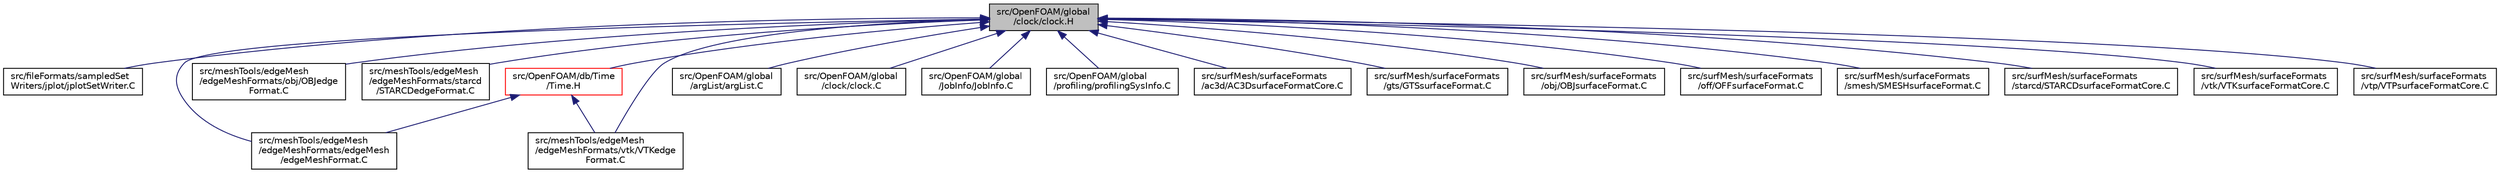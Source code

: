 digraph "src/OpenFOAM/global/clock/clock.H"
{
  bgcolor="transparent";
  edge [fontname="Helvetica",fontsize="10",labelfontname="Helvetica",labelfontsize="10"];
  node [fontname="Helvetica",fontsize="10",shape=record];
  Node1 [label="src/OpenFOAM/global\l/clock/clock.H",height=0.2,width=0.4,color="black", fillcolor="grey75", style="filled" fontcolor="black"];
  Node1 -> Node2 [dir="back",color="midnightblue",fontsize="10",style="solid",fontname="Helvetica"];
  Node2 [label="src/fileFormats/sampledSet\lWriters/jplot/jplotSetWriter.C",height=0.2,width=0.4,color="black",URL="$jplotSetWriter_8C.html"];
  Node1 -> Node3 [dir="back",color="midnightblue",fontsize="10",style="solid",fontname="Helvetica"];
  Node3 [label="src/meshTools/edgeMesh\l/edgeMeshFormats/edgeMesh\l/edgeMeshFormat.C",height=0.2,width=0.4,color="black",URL="$edgeMeshFormat_8C.html"];
  Node1 -> Node4 [dir="back",color="midnightblue",fontsize="10",style="solid",fontname="Helvetica"];
  Node4 [label="src/meshTools/edgeMesh\l/edgeMeshFormats/obj/OBJedge\lFormat.C",height=0.2,width=0.4,color="black",URL="$OBJedgeFormat_8C.html"];
  Node1 -> Node5 [dir="back",color="midnightblue",fontsize="10",style="solid",fontname="Helvetica"];
  Node5 [label="src/meshTools/edgeMesh\l/edgeMeshFormats/starcd\l/STARCDedgeFormat.C",height=0.2,width=0.4,color="black",URL="$STARCDedgeFormat_8C.html"];
  Node1 -> Node6 [dir="back",color="midnightblue",fontsize="10",style="solid",fontname="Helvetica"];
  Node6 [label="src/meshTools/edgeMesh\l/edgeMeshFormats/vtk/VTKedge\lFormat.C",height=0.2,width=0.4,color="black",URL="$VTKedgeFormat_8C.html"];
  Node1 -> Node7 [dir="back",color="midnightblue",fontsize="10",style="solid",fontname="Helvetica"];
  Node7 [label="src/OpenFOAM/db/Time\l/Time.H",height=0.2,width=0.4,color="red",URL="$Time_8H.html"];
  Node7 -> Node3 [dir="back",color="midnightblue",fontsize="10",style="solid",fontname="Helvetica"];
  Node7 -> Node6 [dir="back",color="midnightblue",fontsize="10",style="solid",fontname="Helvetica"];
  Node1 -> Node8 [dir="back",color="midnightblue",fontsize="10",style="solid",fontname="Helvetica"];
  Node8 [label="src/OpenFOAM/global\l/argList/argList.C",height=0.2,width=0.4,color="black",URL="$argList_8C.html"];
  Node1 -> Node9 [dir="back",color="midnightblue",fontsize="10",style="solid",fontname="Helvetica"];
  Node9 [label="src/OpenFOAM/global\l/clock/clock.C",height=0.2,width=0.4,color="black",URL="$clock_8C.html"];
  Node1 -> Node10 [dir="back",color="midnightblue",fontsize="10",style="solid",fontname="Helvetica"];
  Node10 [label="src/OpenFOAM/global\l/JobInfo/JobInfo.C",height=0.2,width=0.4,color="black",URL="$JobInfo_8C.html"];
  Node1 -> Node11 [dir="back",color="midnightblue",fontsize="10",style="solid",fontname="Helvetica"];
  Node11 [label="src/OpenFOAM/global\l/profiling/profilingSysInfo.C",height=0.2,width=0.4,color="black",URL="$profilingSysInfo_8C.html"];
  Node1 -> Node12 [dir="back",color="midnightblue",fontsize="10",style="solid",fontname="Helvetica"];
  Node12 [label="src/surfMesh/surfaceFormats\l/ac3d/AC3DsurfaceFormatCore.C",height=0.2,width=0.4,color="black",URL="$AC3DsurfaceFormatCore_8C.html"];
  Node1 -> Node13 [dir="back",color="midnightblue",fontsize="10",style="solid",fontname="Helvetica"];
  Node13 [label="src/surfMesh/surfaceFormats\l/gts/GTSsurfaceFormat.C",height=0.2,width=0.4,color="black",URL="$GTSsurfaceFormat_8C.html"];
  Node1 -> Node14 [dir="back",color="midnightblue",fontsize="10",style="solid",fontname="Helvetica"];
  Node14 [label="src/surfMesh/surfaceFormats\l/obj/OBJsurfaceFormat.C",height=0.2,width=0.4,color="black",URL="$OBJsurfaceFormat_8C.html"];
  Node1 -> Node15 [dir="back",color="midnightblue",fontsize="10",style="solid",fontname="Helvetica"];
  Node15 [label="src/surfMesh/surfaceFormats\l/off/OFFsurfaceFormat.C",height=0.2,width=0.4,color="black",URL="$OFFsurfaceFormat_8C.html"];
  Node1 -> Node16 [dir="back",color="midnightblue",fontsize="10",style="solid",fontname="Helvetica"];
  Node16 [label="src/surfMesh/surfaceFormats\l/smesh/SMESHsurfaceFormat.C",height=0.2,width=0.4,color="black",URL="$SMESHsurfaceFormat_8C.html"];
  Node1 -> Node17 [dir="back",color="midnightblue",fontsize="10",style="solid",fontname="Helvetica"];
  Node17 [label="src/surfMesh/surfaceFormats\l/starcd/STARCDsurfaceFormatCore.C",height=0.2,width=0.4,color="black",URL="$STARCDsurfaceFormatCore_8C.html"];
  Node1 -> Node18 [dir="back",color="midnightblue",fontsize="10",style="solid",fontname="Helvetica"];
  Node18 [label="src/surfMesh/surfaceFormats\l/vtk/VTKsurfaceFormatCore.C",height=0.2,width=0.4,color="black",URL="$VTKsurfaceFormatCore_8C.html"];
  Node1 -> Node19 [dir="back",color="midnightblue",fontsize="10",style="solid",fontname="Helvetica"];
  Node19 [label="src/surfMesh/surfaceFormats\l/vtp/VTPsurfaceFormatCore.C",height=0.2,width=0.4,color="black",URL="$VTPsurfaceFormatCore_8C.html"];
}

